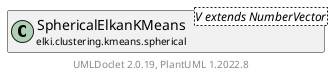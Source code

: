 @startuml
    remove .*\.(Instance|Par|Parameterizer|Factory)$
    set namespaceSeparator none
    hide empty fields
    hide empty methods

    class "<size:14>SphericalElkanKMeans.Instance\n<size:10>elki.clustering.kmeans.spherical" as elki.clustering.kmeans.spherical.SphericalElkanKMeans.Instance [[SphericalElkanKMeans.Instance.html]] {
        ~ccsim: double[]
        +Instance(Relation<? extends NumberVector>, double[])
        #initialAssignToNearestCluster(): int
        #recomputeSeperation(double[], double[]): void
        #assignToNearestCluster(): int
        #getLogger(): Logging
    }

    class "<size:14>SphericalSimplifiedElkanKMeans.Instance\n<size:10>elki.clustering.kmeans.spherical" as elki.clustering.kmeans.spherical.SphericalSimplifiedElkanKMeans.Instance [[SphericalSimplifiedElkanKMeans.Instance.html]]
    class "<size:14>SphericalElkanKMeans\n<size:10>elki.clustering.kmeans.spherical" as elki.clustering.kmeans.spherical.SphericalElkanKMeans<V extends NumberVector> [[SphericalElkanKMeans.html]]

    elki.clustering.kmeans.spherical.SphericalSimplifiedElkanKMeans.Instance <|-- elki.clustering.kmeans.spherical.SphericalElkanKMeans.Instance
    elki.clustering.kmeans.spherical.SphericalElkanKMeans +-- elki.clustering.kmeans.spherical.SphericalElkanKMeans.Instance

    center footer UMLDoclet 2.0.19, PlantUML 1.2022.8
@enduml
